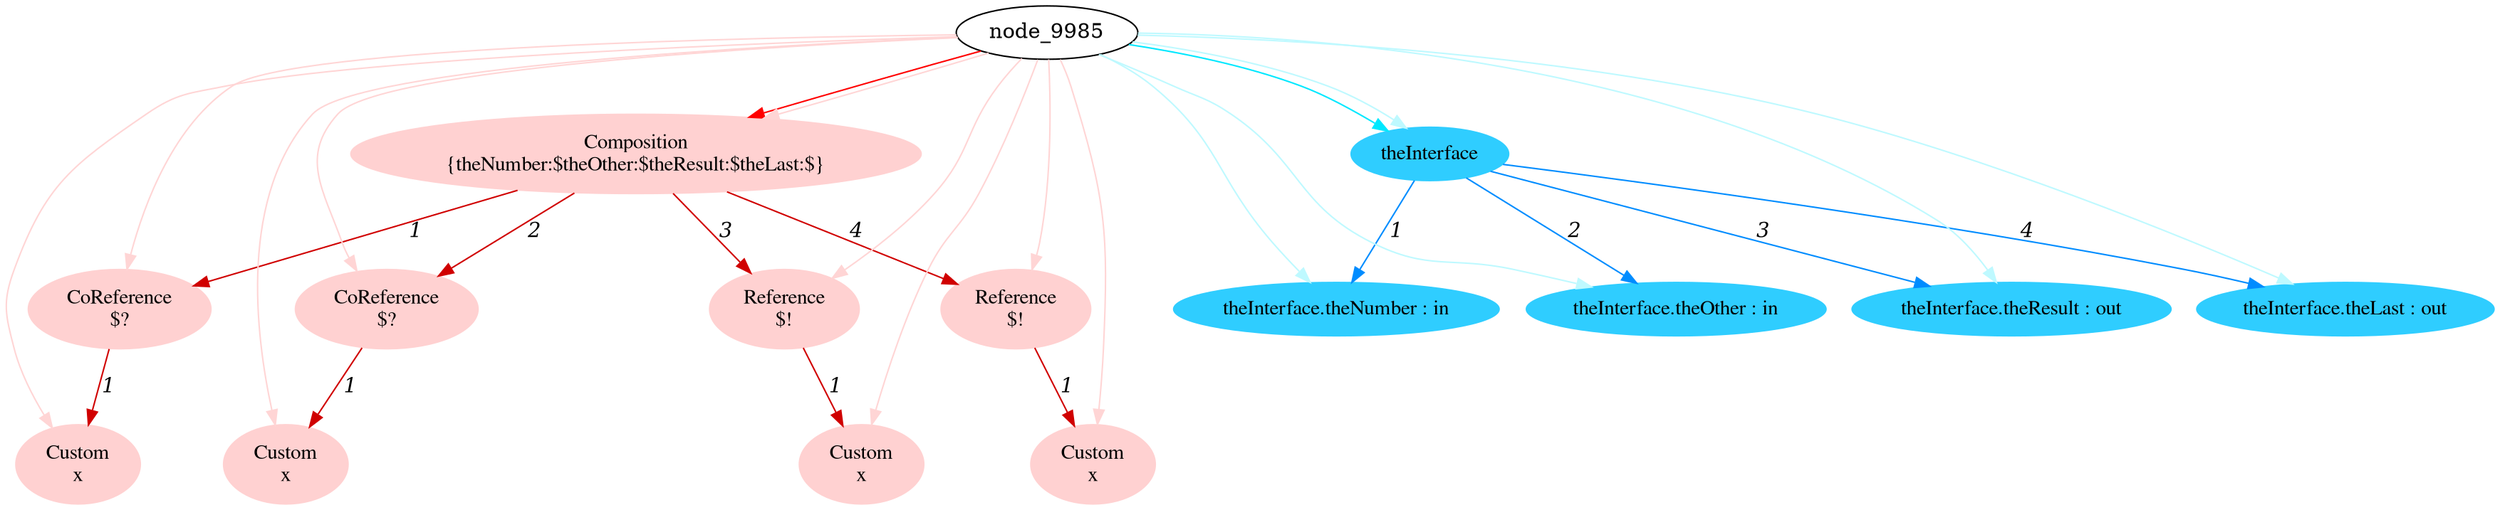 digraph g{node_10001 [shape="ellipse", style="filled", color="#ffd1d1", fontname="Times", label="Composition
{theNumber:$theOther:$theResult:$theLast:$}" ]
node_10003 [shape="ellipse", style="filled", color="#ffd1d1", fontname="Times", label="CoReference
$?" ]
node_10005 [shape="ellipse", style="filled", color="#ffd1d1", fontname="Times", label="Custom
x" ]
node_10008 [shape="ellipse", style="filled", color="#ffd1d1", fontname="Times", label="CoReference
$?" ]
node_10010 [shape="ellipse", style="filled", color="#ffd1d1", fontname="Times", label="Custom
x" ]
node_10013 [shape="ellipse", style="filled", color="#ffd1d1", fontname="Times", label="Reference
$!" ]
node_10015 [shape="ellipse", style="filled", color="#ffd1d1", fontname="Times", label="Custom
x" ]
node_10018 [shape="ellipse", style="filled", color="#ffd1d1", fontname="Times", label="Reference
$!" ]
node_10020 [shape="ellipse", style="filled", color="#ffd1d1", fontname="Times", label="Custom
x" ]
node_9986 [shape="ellipse", style="filled", color="#2fcdff", fontname="Times", label="theInterface" ]
node_9987 [shape="ellipse", style="filled", color="#2fcdff", fontname="Times", label="theInterface.theNumber : in" ]
node_9989 [shape="ellipse", style="filled", color="#2fcdff", fontname="Times", label="theInterface.theOther : in" ]
node_9991 [shape="ellipse", style="filled", color="#2fcdff", fontname="Times", label="theInterface.theResult : out" ]
node_9993 [shape="ellipse", style="filled", color="#2fcdff", fontname="Times", label="theInterface.theLast : out" ]
node_10003 -> node_10005 [dir=forward, arrowHead=normal, fontname="Times-Italic", arrowsize=1, color="#d00000", label="1",  headlabel="", taillabel="" ]
node_10008 -> node_10010 [dir=forward, arrowHead=normal, fontname="Times-Italic", arrowsize=1, color="#d00000", label="1",  headlabel="", taillabel="" ]
node_10013 -> node_10015 [dir=forward, arrowHead=normal, fontname="Times-Italic", arrowsize=1, color="#d00000", label="1",  headlabel="", taillabel="" ]
node_10018 -> node_10020 [dir=forward, arrowHead=normal, fontname="Times-Italic", arrowsize=1, color="#d00000", label="1",  headlabel="", taillabel="" ]
node_10001 -> node_10003 [dir=forward, arrowHead=normal, fontname="Times-Italic", arrowsize=1, color="#d00000", label="1",  headlabel="", taillabel="" ]
node_10001 -> node_10008 [dir=forward, arrowHead=normal, fontname="Times-Italic", arrowsize=1, color="#d00000", label="2",  headlabel="", taillabel="" ]
node_10001 -> node_10013 [dir=forward, arrowHead=normal, fontname="Times-Italic", arrowsize=1, color="#d00000", label="3",  headlabel="", taillabel="" ]
node_10001 -> node_10018 [dir=forward, arrowHead=normal, fontname="Times-Italic", arrowsize=1, color="#d00000", label="4",  headlabel="", taillabel="" ]
node_9985 -> node_10001 [dir=forward, arrowHead=normal, fontname="Times-Italic", arrowsize=1, color="#ff0000", label="",  headlabel="", taillabel="" ]
node_9985 -> node_10001 [dir=forward, arrowHead=normal, fontname="Times-Italic", arrowsize=1, color="#ffd5d5", label="",  headlabel="", taillabel="" ]
node_9985 -> node_10003 [dir=forward, arrowHead=normal, fontname="Times-Italic", arrowsize=1, color="#ffd5d5", label="",  headlabel="", taillabel="" ]
node_9985 -> node_10005 [dir=forward, arrowHead=normal, fontname="Times-Italic", arrowsize=1, color="#ffd5d5", label="",  headlabel="", taillabel="" ]
node_9985 -> node_10008 [dir=forward, arrowHead=normal, fontname="Times-Italic", arrowsize=1, color="#ffd5d5", label="",  headlabel="", taillabel="" ]
node_9985 -> node_10010 [dir=forward, arrowHead=normal, fontname="Times-Italic", arrowsize=1, color="#ffd5d5", label="",  headlabel="", taillabel="" ]
node_9985 -> node_10013 [dir=forward, arrowHead=normal, fontname="Times-Italic", arrowsize=1, color="#ffd5d5", label="",  headlabel="", taillabel="" ]
node_9985 -> node_10015 [dir=forward, arrowHead=normal, fontname="Times-Italic", arrowsize=1, color="#ffd5d5", label="",  headlabel="", taillabel="" ]
node_9985 -> node_10018 [dir=forward, arrowHead=normal, fontname="Times-Italic", arrowsize=1, color="#ffd5d5", label="",  headlabel="", taillabel="" ]
node_9985 -> node_10020 [dir=forward, arrowHead=normal, fontname="Times-Italic", arrowsize=1, color="#ffd5d5", label="",  headlabel="", taillabel="" ]
node_9985 -> node_9986 [dir=forward, arrowHead=normal, fontname="Times-Italic", arrowsize=1, color="#00e8ff", label="",  headlabel="", taillabel="" ]
node_9985 -> node_9987 [dir=forward, arrowHead=normal, fontname="Times-Italic", arrowsize=1, color="#bef9ff", label="",  headlabel="", taillabel="" ]
node_9985 -> node_9989 [dir=forward, arrowHead=normal, fontname="Times-Italic", arrowsize=1, color="#bef9ff", label="",  headlabel="", taillabel="" ]
node_9985 -> node_9991 [dir=forward, arrowHead=normal, fontname="Times-Italic", arrowsize=1, color="#bef9ff", label="",  headlabel="", taillabel="" ]
node_9985 -> node_9993 [dir=forward, arrowHead=normal, fontname="Times-Italic", arrowsize=1, color="#bef9ff", label="",  headlabel="", taillabel="" ]
node_9985 -> node_9986 [dir=forward, arrowHead=normal, fontname="Times-Italic", arrowsize=1, color="#bef9ff", label="",  headlabel="", taillabel="" ]
node_9986 -> node_9987 [dir=forward, arrowHead=normal, fontname="Times-Italic", arrowsize=1, color="#008cff", label="1",  headlabel="", taillabel="" ]
node_9986 -> node_9989 [dir=forward, arrowHead=normal, fontname="Times-Italic", arrowsize=1, color="#008cff", label="2",  headlabel="", taillabel="" ]
node_9986 -> node_9991 [dir=forward, arrowHead=normal, fontname="Times-Italic", arrowsize=1, color="#008cff", label="3",  headlabel="", taillabel="" ]
node_9986 -> node_9993 [dir=forward, arrowHead=normal, fontname="Times-Italic", arrowsize=1, color="#008cff", label="4",  headlabel="", taillabel="" ]
}